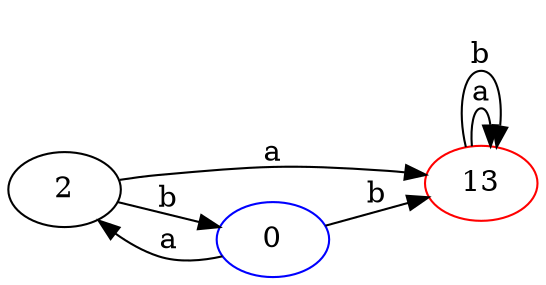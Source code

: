 digraph {
	rankdir=LR
	13 [color=red]
	13 -> 13 [label=a]
	13 -> 13 [label=b]
	2
	2 -> 13 [label=a]
	2 -> 0 [label=b]
	0 [color=blue]
	0 -> 2 [label=a]
	0 -> 13 [label=b]
}
